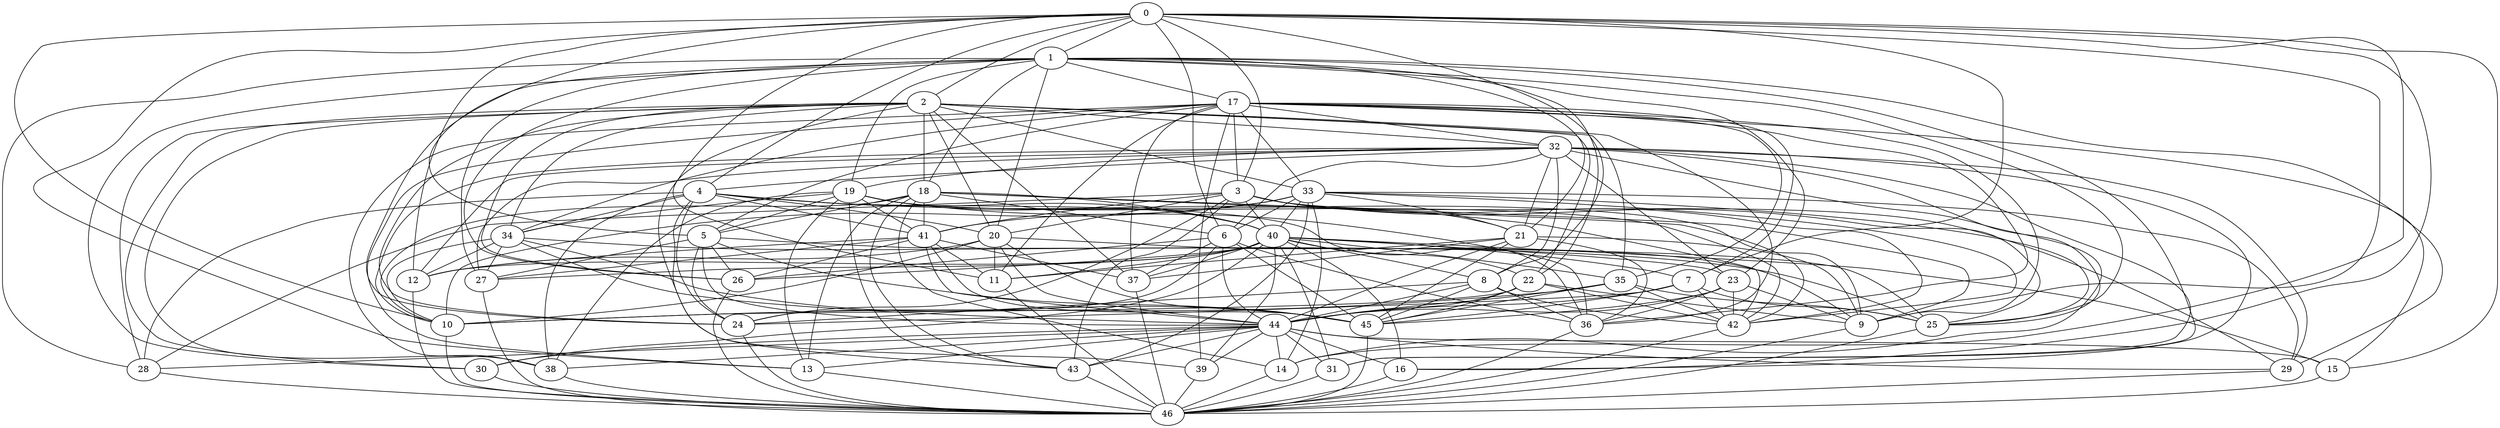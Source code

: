 graph G {
0;
1;
2;
3;
4;
5;
6;
7;
8;
9;
10;
11;
12;
13;
14;
15;
16;
17;
18;
19;
20;
21;
22;
23;
24;
25;
26;
27;
28;
29;
30;
31;
32;
33;
34;
35;
36;
37;
38;
39;
40;
41;
42;
43;
44;
45;
46;
0--1 ;
0--2 ;
0--3 ;
0--4 ;
0--5 ;
0--6 ;
0--7 ;
0--8 ;
0--9 ;
0--10 ;
0--11 ;
0--12 ;
0--13 ;
0--14 ;
0--15 ;
0--16 ;
1--17 ;
1--18 ;
1--19 ;
1--20 ;
1--21 ;
1--22 ;
1--23 ;
1--24 ;
1--25 ;
1--26 ;
1--27 ;
1--28 ;
1--29 ;
1--30 ;
1--31 ;
17--32 ;
17--3 ;
17--33 ;
17--5 ;
17--34 ;
17--7 ;
17--35 ;
17--9 ;
17--36 ;
17--11 ;
17--37 ;
17--13 ;
17--38 ;
17--15 ;
17--39 ;
2--32 ;
2--18 ;
2--33 ;
2--20 ;
2--34 ;
2--22 ;
2--35 ;
2--24 ;
2--36 ;
2--26 ;
2--37 ;
2--28 ;
2--38 ;
2--30 ;
2--39 ;
32--19 ;
32--4 ;
32--21 ;
32--6 ;
32--23 ;
32--8 ;
32--25 ;
32--10 ;
32--27 ;
32--12 ;
32--29 ;
32--14 ;
32--31 ;
32--16 ;
18--40 ;
18--5 ;
18--6 ;
18--41 ;
18--9 ;
18--10 ;
18--42 ;
18--13 ;
18--14 ;
18--43 ;
3--40 ;
3--20 ;
3--21 ;
3--41 ;
3--24 ;
3--25 ;
3--42 ;
3--28 ;
3--29 ;
3--43 ;
19--40 ;
19--5 ;
19--34 ;
19--41 ;
19--9 ;
19--36 ;
19--42 ;
19--13 ;
19--38 ;
19--43 ;
4--40 ;
4--20 ;
4--34 ;
4--41 ;
4--24 ;
4--36 ;
4--42 ;
4--28 ;
4--38 ;
4--43 ;
33--40 ;
33--21 ;
33--6 ;
33--41 ;
33--25 ;
33--10 ;
33--42 ;
33--29 ;
33--14 ;
33--43 ;
40--22 ;
40--7 ;
40--23 ;
40--8 ;
40--35 ;
40--26 ;
40--11 ;
40--27 ;
40--12 ;
40--37 ;
40--30 ;
40--15 ;
40--31 ;
40--16 ;
40--39 ;
20--44 ;
20--9 ;
20--10 ;
20--11 ;
20--12 ;
20--45 ;
5--44 ;
5--24 ;
5--25 ;
5--26 ;
5--27 ;
5--45 ;
21--44 ;
21--9 ;
21--36 ;
21--11 ;
21--37 ;
21--45 ;
6--44 ;
6--24 ;
6--36 ;
6--26 ;
6--37 ;
6--45 ;
34--44 ;
34--25 ;
34--10 ;
34--27 ;
34--12 ;
34--45 ;
22--44 ;
22--9 ;
22--10 ;
22--42 ;
22--45 ;
7--44 ;
7--24 ;
7--25 ;
7--42 ;
7--45 ;
23--44 ;
23--9 ;
23--36 ;
23--42 ;
23--45 ;
8--44 ;
8--24 ;
8--36 ;
8--42 ;
8--45 ;
35--44 ;
35--25 ;
35--10 ;
35--42 ;
35--45 ;
41--44 ;
41--26 ;
41--11 ;
41--27 ;
41--12 ;
41--37 ;
41--45 ;
44--28 ;
44--13 ;
44--29 ;
44--14 ;
44--38 ;
44--30 ;
44--15 ;
44--31 ;
44--16 ;
44--39 ;
44--43 ;
24--46 ;
9--46 ;
25--46 ;
10--46 ;
36--46 ;
26--46 ;
11--46 ;
27--46 ;
12--46 ;
37--46 ;
42--46 ;
28--46 ;
13--46 ;
29--46 ;
14--46 ;
38--46 ;
30--46 ;
15--46 ;
31--46 ;
16--46 ;
39--46 ;
43--46 ;
45--46 ;
}
